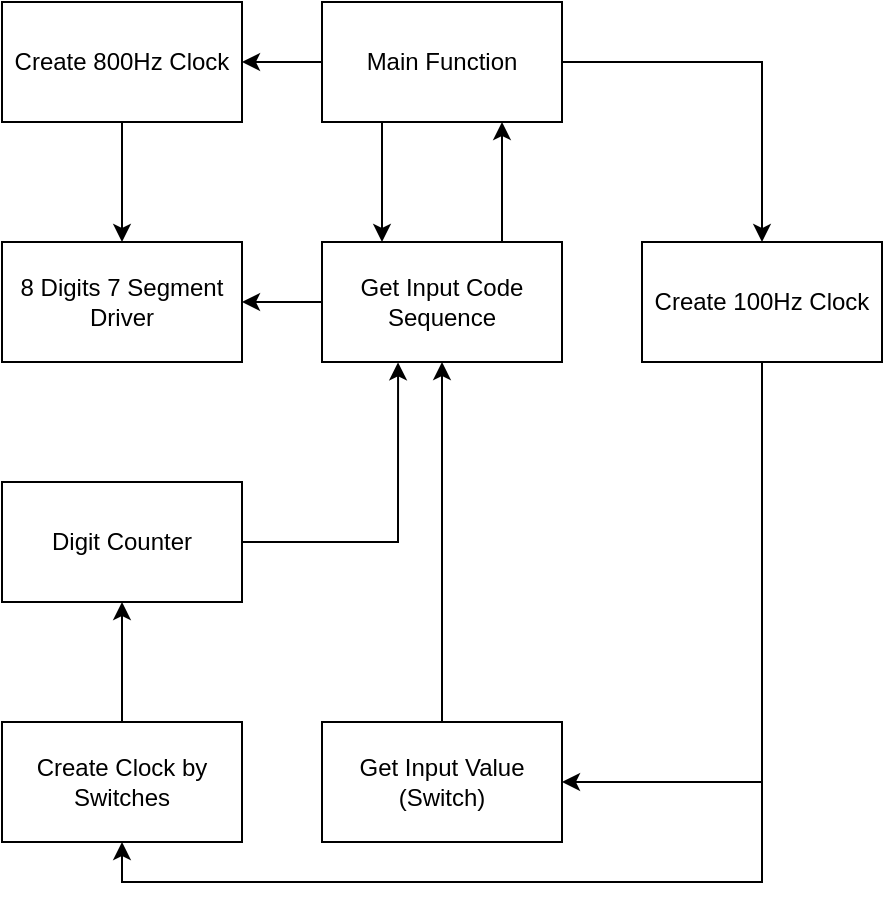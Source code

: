 <mxfile version="13.0.1" type="device"><diagram id="a4Sb5sOBY3lzqsZiaLlk" name="Page-1"><mxGraphModel dx="1550" dy="849" grid="1" gridSize="10" guides="1" tooltips="1" connect="1" arrows="1" fold="1" page="1" pageScale="1" pageWidth="1920" pageHeight="1200" math="0" shadow="0"><root><mxCell id="0"/><mxCell id="1" parent="0"/><mxCell id="rqJsIKhsPPMhMSQenwxV-25" style="edgeStyle=orthogonalEdgeStyle;rounded=0;orthogonalLoop=1;jettySize=auto;html=1;exitX=0;exitY=0.5;exitDx=0;exitDy=0;entryX=1;entryY=0.5;entryDx=0;entryDy=0;" edge="1" parent="1" source="rqJsIKhsPPMhMSQenwxV-2" target="rqJsIKhsPPMhMSQenwxV-3"><mxGeometry relative="1" as="geometry"/></mxCell><mxCell id="rqJsIKhsPPMhMSQenwxV-31" style="edgeStyle=orthogonalEdgeStyle;rounded=0;orthogonalLoop=1;jettySize=auto;html=1;exitX=1;exitY=0.5;exitDx=0;exitDy=0;" edge="1" parent="1" source="rqJsIKhsPPMhMSQenwxV-2" target="rqJsIKhsPPMhMSQenwxV-4"><mxGeometry relative="1" as="geometry"/></mxCell><mxCell id="rqJsIKhsPPMhMSQenwxV-36" style="edgeStyle=orthogonalEdgeStyle;rounded=0;orthogonalLoop=1;jettySize=auto;html=1;exitX=0.25;exitY=1;exitDx=0;exitDy=0;entryX=0.25;entryY=0;entryDx=0;entryDy=0;" edge="1" parent="1" source="rqJsIKhsPPMhMSQenwxV-2" target="rqJsIKhsPPMhMSQenwxV-8"><mxGeometry relative="1" as="geometry"/></mxCell><mxCell id="rqJsIKhsPPMhMSQenwxV-2" value="Main Function" style="rounded=0;whiteSpace=wrap;html=1;" vertex="1" parent="1"><mxGeometry x="440" y="280" width="120" height="60" as="geometry"/></mxCell><mxCell id="rqJsIKhsPPMhMSQenwxV-26" style="edgeStyle=orthogonalEdgeStyle;rounded=0;orthogonalLoop=1;jettySize=auto;html=1;exitX=0.5;exitY=1;exitDx=0;exitDy=0;entryX=0.5;entryY=0;entryDx=0;entryDy=0;" edge="1" parent="1" source="rqJsIKhsPPMhMSQenwxV-3" target="rqJsIKhsPPMhMSQenwxV-10"><mxGeometry relative="1" as="geometry"/></mxCell><mxCell id="rqJsIKhsPPMhMSQenwxV-3" value="Create 800Hz Clock" style="rounded=0;whiteSpace=wrap;html=1;" vertex="1" parent="1"><mxGeometry x="280" y="280" width="120" height="60" as="geometry"/></mxCell><mxCell id="rqJsIKhsPPMhMSQenwxV-32" style="edgeStyle=orthogonalEdgeStyle;rounded=0;orthogonalLoop=1;jettySize=auto;html=1;exitX=0.5;exitY=1;exitDx=0;exitDy=0;entryX=1;entryY=0.5;entryDx=0;entryDy=0;" edge="1" parent="1" source="rqJsIKhsPPMhMSQenwxV-4" target="rqJsIKhsPPMhMSQenwxV-9"><mxGeometry relative="1" as="geometry"/></mxCell><mxCell id="rqJsIKhsPPMhMSQenwxV-33" style="edgeStyle=orthogonalEdgeStyle;rounded=0;orthogonalLoop=1;jettySize=auto;html=1;exitX=0.5;exitY=1;exitDx=0;exitDy=0;entryX=0.5;entryY=1;entryDx=0;entryDy=0;" edge="1" parent="1" source="rqJsIKhsPPMhMSQenwxV-4" target="rqJsIKhsPPMhMSQenwxV-5"><mxGeometry relative="1" as="geometry"/></mxCell><mxCell id="rqJsIKhsPPMhMSQenwxV-4" value="Create 100Hz Clock" style="rounded=0;whiteSpace=wrap;html=1;" vertex="1" parent="1"><mxGeometry x="600" y="400" width="120" height="60" as="geometry"/></mxCell><mxCell id="rqJsIKhsPPMhMSQenwxV-12" style="edgeStyle=orthogonalEdgeStyle;rounded=0;orthogonalLoop=1;jettySize=auto;html=1;exitX=0.5;exitY=0;exitDx=0;exitDy=0;entryX=0.5;entryY=1;entryDx=0;entryDy=0;" edge="1" parent="1" source="rqJsIKhsPPMhMSQenwxV-5" target="rqJsIKhsPPMhMSQenwxV-6"><mxGeometry relative="1" as="geometry"/></mxCell><mxCell id="rqJsIKhsPPMhMSQenwxV-5" value="Create Clock by Switches" style="rounded=0;whiteSpace=wrap;html=1;" vertex="1" parent="1"><mxGeometry x="280" y="640" width="120" height="60" as="geometry"/></mxCell><mxCell id="rqJsIKhsPPMhMSQenwxV-34" style="edgeStyle=orthogonalEdgeStyle;rounded=0;orthogonalLoop=1;jettySize=auto;html=1;exitX=1;exitY=0.5;exitDx=0;exitDy=0;entryX=0.317;entryY=1.003;entryDx=0;entryDy=0;entryPerimeter=0;" edge="1" parent="1" source="rqJsIKhsPPMhMSQenwxV-6" target="rqJsIKhsPPMhMSQenwxV-8"><mxGeometry relative="1" as="geometry"/></mxCell><mxCell id="rqJsIKhsPPMhMSQenwxV-6" value="Digit Counter" style="rounded=0;whiteSpace=wrap;html=1;" vertex="1" parent="1"><mxGeometry x="280" y="520" width="120" height="60" as="geometry"/></mxCell><mxCell id="rqJsIKhsPPMhMSQenwxV-28" style="edgeStyle=orthogonalEdgeStyle;rounded=0;orthogonalLoop=1;jettySize=auto;html=1;exitX=0;exitY=0.5;exitDx=0;exitDy=0;" edge="1" parent="1" source="rqJsIKhsPPMhMSQenwxV-8" target="rqJsIKhsPPMhMSQenwxV-10"><mxGeometry relative="1" as="geometry"/></mxCell><mxCell id="rqJsIKhsPPMhMSQenwxV-35" style="edgeStyle=orthogonalEdgeStyle;rounded=0;orthogonalLoop=1;jettySize=auto;html=1;exitX=0.75;exitY=0;exitDx=0;exitDy=0;entryX=0.75;entryY=1;entryDx=0;entryDy=0;" edge="1" parent="1" source="rqJsIKhsPPMhMSQenwxV-8" target="rqJsIKhsPPMhMSQenwxV-2"><mxGeometry relative="1" as="geometry"/></mxCell><mxCell id="rqJsIKhsPPMhMSQenwxV-8" value="Get Input Code Sequence" style="rounded=0;whiteSpace=wrap;html=1;" vertex="1" parent="1"><mxGeometry x="440" y="400" width="120" height="60" as="geometry"/></mxCell><mxCell id="rqJsIKhsPPMhMSQenwxV-16" style="edgeStyle=orthogonalEdgeStyle;rounded=0;orthogonalLoop=1;jettySize=auto;html=1;exitX=0.5;exitY=0;exitDx=0;exitDy=0;entryX=0.5;entryY=1;entryDx=0;entryDy=0;" edge="1" parent="1" source="rqJsIKhsPPMhMSQenwxV-9" target="rqJsIKhsPPMhMSQenwxV-8"><mxGeometry relative="1" as="geometry"/></mxCell><mxCell id="rqJsIKhsPPMhMSQenwxV-9" value="Get Input Value (Switch)" style="rounded=0;whiteSpace=wrap;html=1;" vertex="1" parent="1"><mxGeometry x="440" y="640" width="120" height="60" as="geometry"/></mxCell><mxCell id="rqJsIKhsPPMhMSQenwxV-10" value="8 Digits 7 Segment Driver" style="rounded=0;whiteSpace=wrap;html=1;" vertex="1" parent="1"><mxGeometry x="280" y="400" width="120" height="60" as="geometry"/></mxCell><mxCell id="rqJsIKhsPPMhMSQenwxV-27" style="edgeStyle=orthogonalEdgeStyle;rounded=0;orthogonalLoop=1;jettySize=auto;html=1;exitX=0.5;exitY=1;exitDx=0;exitDy=0;" edge="1" parent="1" source="rqJsIKhsPPMhMSQenwxV-5" target="rqJsIKhsPPMhMSQenwxV-5"><mxGeometry relative="1" as="geometry"/></mxCell></root></mxGraphModel></diagram></mxfile>